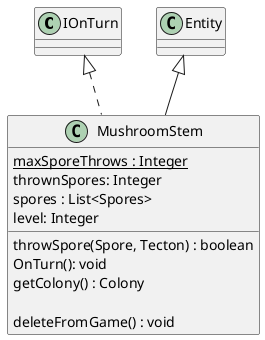 @startuml mushroomStem

IOnTurn <|.. MushroomStem
'IOnRound <|.. MushroomStem
Entity <|-- MushroomStem 
class MushroomStem{
    {static} maxSporeThrows : Integer
    thrownSpores: Integer
    spores : List<Spores>
    level: Integer
    throwSpore(Spore, Tecton) : boolean
    OnTurn(): void
    getColony() : Colony

    deleteFromGame() : void
    ' remove this stem from tecton and from owner player's list
}
@enduml